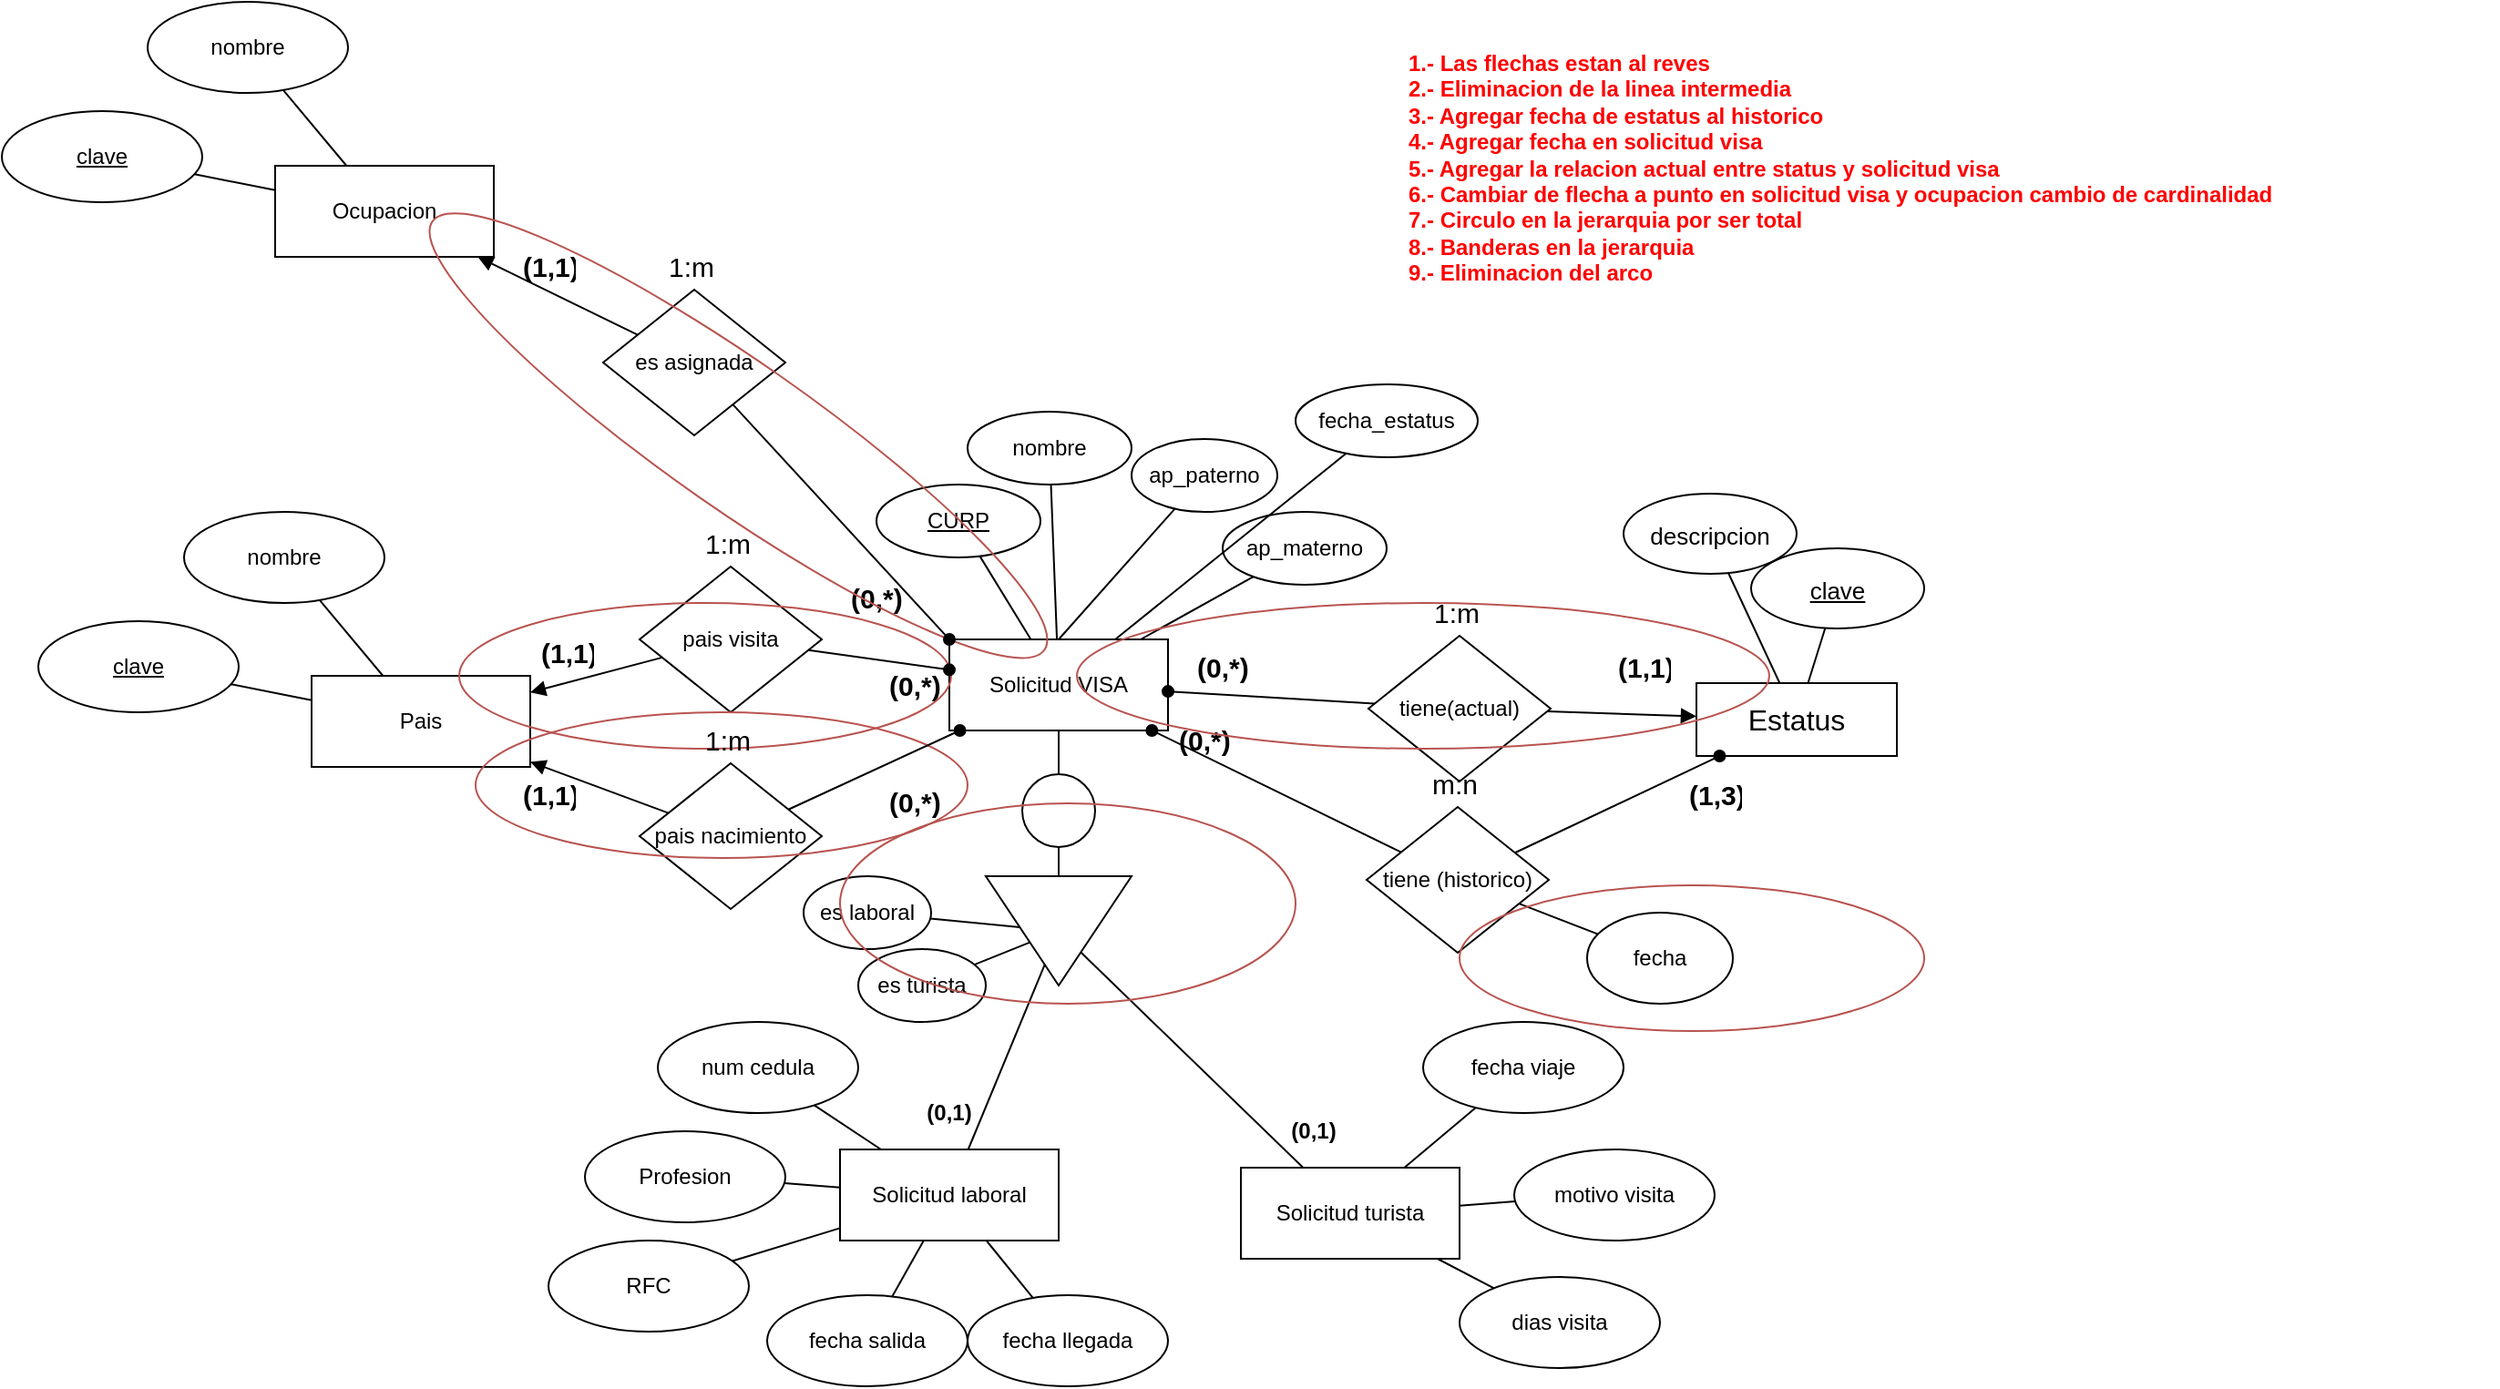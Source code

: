 <mxfile version="13.10.0" type="google"><diagram id="R2lEEEUBdFMjLlhIrx00" name="Page-1"><mxGraphModel dx="1776" dy="1587" grid="1" gridSize="10" guides="1" tooltips="1" connect="1" arrows="1" fold="1" page="1" pageScale="1" pageWidth="850" pageHeight="1100" math="0" shadow="0" extFonts="Permanent Marker^https://fonts.googleapis.com/css?family=Permanent+Marker"><root><mxCell id="0"/><mxCell id="1" parent="0"/><mxCell id="eh9bt0QIKLAwTIBIndvq-1" value="" style="group" parent="1" vertex="1" connectable="0"><mxGeometry x="170" y="40" width="410" height="140" as="geometry"/></mxCell><mxCell id="eh9bt0QIKLAwTIBIndvq-2" value="Solicitud VISA" style="whiteSpace=wrap;html=1;align=center;" parent="eh9bt0QIKLAwTIBIndvq-1" vertex="1"><mxGeometry x="150" y="90" width="120" height="50" as="geometry"/></mxCell><mxCell id="eh9bt0QIKLAwTIBIndvq-5" value="" style="group" parent="eh9bt0QIKLAwTIBIndvq-1" vertex="1" connectable="0"><mxGeometry x="160" y="-35" width="90" height="40" as="geometry"/></mxCell><mxCell id="eh9bt0QIKLAwTIBIndvq-6" value="nombre" style="ellipse;whiteSpace=wrap;html=1;align=center;" parent="eh9bt0QIKLAwTIBIndvq-5" vertex="1"><mxGeometry width="90" height="40" as="geometry"/></mxCell><mxCell id="eh9bt0QIKLAwTIBIndvq-7" value="" style="group" parent="eh9bt0QIKLAwTIBIndvq-1" vertex="1" connectable="0"><mxGeometry x="250" y="-20" width="80" height="40" as="geometry"/></mxCell><mxCell id="eh9bt0QIKLAwTIBIndvq-8" value="" style="group" parent="eh9bt0QIKLAwTIBIndvq-7" vertex="1" connectable="0"><mxGeometry width="80" height="40" as="geometry"/></mxCell><mxCell id="eh9bt0QIKLAwTIBIndvq-9" value="ap_paterno" style="ellipse;whiteSpace=wrap;html=1;align=center;" parent="eh9bt0QIKLAwTIBIndvq-8" vertex="1"><mxGeometry width="80" height="40" as="geometry"/></mxCell><mxCell id="eh9bt0QIKLAwTIBIndvq-10" style="edgeStyle=none;rounded=0;orthogonalLoop=1;jettySize=auto;html=1;startArrow=none;startFill=0;endArrow=none;endFill=0;" parent="eh9bt0QIKLAwTIBIndvq-1" source="eh9bt0QIKLAwTIBIndvq-6" target="eh9bt0QIKLAwTIBIndvq-2" edge="1"><mxGeometry relative="1" as="geometry"/></mxCell><mxCell id="eh9bt0QIKLAwTIBIndvq-15" style="edgeStyle=none;rounded=0;orthogonalLoop=1;jettySize=auto;html=1;startArrow=none;startFill=0;endArrow=none;endFill=0;" parent="eh9bt0QIKLAwTIBIndvq-1" source="eh9bt0QIKLAwTIBIndvq-13" target="eh9bt0QIKLAwTIBIndvq-2" edge="1"><mxGeometry relative="1" as="geometry"/></mxCell><mxCell id="eh9bt0QIKLAwTIBIndvq-16" style="edgeStyle=none;rounded=0;orthogonalLoop=1;jettySize=auto;html=1;entryX=0.5;entryY=0;entryDx=0;entryDy=0;startArrow=none;startFill=0;endArrow=none;endFill=0;" parent="eh9bt0QIKLAwTIBIndvq-1" source="eh9bt0QIKLAwTIBIndvq-9" target="eh9bt0QIKLAwTIBIndvq-2" edge="1"><mxGeometry relative="1" as="geometry"/></mxCell><mxCell id="eh9bt0QIKLAwTIBIndvq-11" value="" style="group" parent="eh9bt0QIKLAwTIBIndvq-1" vertex="1" connectable="0"><mxGeometry x="300" y="20" width="90" height="40" as="geometry"/></mxCell><mxCell id="eh9bt0QIKLAwTIBIndvq-12" value="" style="group" parent="eh9bt0QIKLAwTIBIndvq-11" vertex="1" connectable="0"><mxGeometry width="90" height="40" as="geometry"/></mxCell><mxCell id="eh9bt0QIKLAwTIBIndvq-13" value="ap_materno" style="ellipse;whiteSpace=wrap;html=1;align=center;" parent="eh9bt0QIKLAwTIBIndvq-12" vertex="1"><mxGeometry width="90" height="40" as="geometry"/></mxCell><mxCell id="eh9bt0QIKLAwTIBIndvq-14" style="edgeStyle=none;rounded=0;orthogonalLoop=1;jettySize=auto;html=1;entryX=0.5;entryY=0;entryDx=0;entryDy=0;startArrow=none;startFill=0;endArrow=none;endFill=0;" parent="eh9bt0QIKLAwTIBIndvq-11" source="eh9bt0QIKLAwTIBIndvq-13" edge="1"><mxGeometry relative="1" as="geometry"/></mxCell><mxCell id="eh9bt0QIKLAwTIBIndvq-4" value="CURP" style="ellipse;whiteSpace=wrap;html=1;align=center;fontStyle=4;" parent="eh9bt0QIKLAwTIBIndvq-1" vertex="1"><mxGeometry x="110" y="5" width="90" height="40" as="geometry"/></mxCell><mxCell id="eh9bt0QIKLAwTIBIndvq-3" style="edgeStyle=none;rounded=0;orthogonalLoop=1;jettySize=auto;html=1;startArrow=none;startFill=0;endArrow=none;endFill=0;" parent="eh9bt0QIKLAwTIBIndvq-1" source="eh9bt0QIKLAwTIBIndvq-4" target="eh9bt0QIKLAwTIBIndvq-2" edge="1"><mxGeometry relative="1" as="geometry"/></mxCell><mxCell id="eh9bt0QIKLAwTIBIndvq-68" value="(0,*)" style="text;strokeColor=none;fillColor=none;spacingLeft=4;spacingRight=4;overflow=hidden;rotatable=0;points=[[0,0.5],[1,0.5]];portConstraint=eastwest;fontSize=15;fontStyle=1" parent="eh9bt0QIKLAwTIBIndvq-1" vertex="1"><mxGeometry x="280" y="90" width="40" height="30" as="geometry"/></mxCell><mxCell id="eh9bt0QIKLAwTIBIndvq-33" value="" style="group" parent="1" vertex="1" connectable="0"><mxGeometry x="220" y="490" width="110" height="50" as="geometry"/></mxCell><mxCell id="eh9bt0QIKLAwTIBIndvq-34" value="" style="group" parent="eh9bt0QIKLAwTIBIndvq-33" vertex="1" connectable="0"><mxGeometry width="110" height="50" as="geometry"/></mxCell><mxCell id="eh9bt0QIKLAwTIBIndvq-35" value="fecha salida" style="ellipse;whiteSpace=wrap;html=1;align=center;" parent="eh9bt0QIKLAwTIBIndvq-34" vertex="1"><mxGeometry width="110" height="50" as="geometry"/></mxCell><mxCell id="eh9bt0QIKLAwTIBIndvq-36" style="edgeStyle=none;rounded=0;orthogonalLoop=1;jettySize=auto;html=1;entryX=0.5;entryY=0;entryDx=0;entryDy=0;startArrow=none;startFill=0;endArrow=none;endFill=0;" parent="eh9bt0QIKLAwTIBIndvq-33" source="eh9bt0QIKLAwTIBIndvq-35" edge="1"><mxGeometry relative="1" as="geometry"/></mxCell><mxCell id="eh9bt0QIKLAwTIBIndvq-37" value="" style="group" parent="1" vertex="1" connectable="0"><mxGeometry x="330" y="490" width="110" height="50" as="geometry"/></mxCell><mxCell id="eh9bt0QIKLAwTIBIndvq-38" value="" style="group" parent="eh9bt0QIKLAwTIBIndvq-37" vertex="1" connectable="0"><mxGeometry width="110" height="50" as="geometry"/></mxCell><mxCell id="eh9bt0QIKLAwTIBIndvq-39" value="fecha llegada" style="ellipse;whiteSpace=wrap;html=1;align=center;" parent="eh9bt0QIKLAwTIBIndvq-38" vertex="1"><mxGeometry width="110" height="50" as="geometry"/></mxCell><mxCell id="eh9bt0QIKLAwTIBIndvq-40" style="edgeStyle=none;rounded=0;orthogonalLoop=1;jettySize=auto;html=1;entryX=0.5;entryY=0;entryDx=0;entryDy=0;startArrow=none;startFill=0;endArrow=none;endFill=0;" parent="eh9bt0QIKLAwTIBIndvq-37" source="eh9bt0QIKLAwTIBIndvq-39" edge="1"><mxGeometry relative="1" as="geometry"/></mxCell><mxCell id="eh9bt0QIKLAwTIBIndvq-41" style="rounded=0;orthogonalLoop=1;jettySize=auto;html=1;endArrow=none;endFill=0;" parent="1" source="eh9bt0QIKLAwTIBIndvq-18" target="eh9bt0QIKLAwTIBIndvq-35" edge="1"><mxGeometry relative="1" as="geometry"/></mxCell><mxCell id="eh9bt0QIKLAwTIBIndvq-42" style="edgeStyle=none;rounded=0;orthogonalLoop=1;jettySize=auto;html=1;endArrow=none;endFill=0;" parent="1" source="eh9bt0QIKLAwTIBIndvq-18" target="eh9bt0QIKLAwTIBIndvq-39" edge="1"><mxGeometry relative="1" as="geometry"><mxPoint x="433.333" y="510" as="targetPoint"/></mxGeometry></mxCell><mxCell id="eh9bt0QIKLAwTIBIndvq-46" style="edgeStyle=none;rounded=0;orthogonalLoop=1;jettySize=auto;html=1;endArrow=none;endFill=0;" parent="1" source="eh9bt0QIKLAwTIBIndvq-43" target="eh9bt0QIKLAwTIBIndvq-18" edge="1"><mxGeometry relative="1" as="geometry"/></mxCell><mxCell id="eh9bt0QIKLAwTIBIndvq-61" style="edgeStyle=none;rounded=0;orthogonalLoop=1;jettySize=auto;html=1;endArrow=none;endFill=0;" parent="1" source="eh9bt0QIKLAwTIBIndvq-43" target="eh9bt0QIKLAwTIBIndvq-48" edge="1"><mxGeometry relative="1" as="geometry"/></mxCell><mxCell id="uyLlxeyMvaszpnuPWtML-21" value="" style="edgeStyle=none;rounded=0;orthogonalLoop=1;jettySize=auto;html=1;endArrow=none;endFill=0;" parent="1" source="eh9bt0QIKLAwTIBIndvq-43" target="uyLlxeyMvaszpnuPWtML-20" edge="1"><mxGeometry relative="1" as="geometry"/></mxCell><mxCell id="eh9bt0QIKLAwTIBIndvq-43" value="" style="triangle;whiteSpace=wrap;html=1;rotation=90;" parent="1" vertex="1"><mxGeometry x="350" y="250" width="60" height="80" as="geometry"/></mxCell><mxCell id="eh9bt0QIKLAwTIBIndvq-44" value="" style="edgeStyle=none;rounded=0;orthogonalLoop=1;jettySize=auto;html=1;endArrow=none;endFill=0;" parent="1" source="uyLlxeyMvaszpnuPWtML-18" target="eh9bt0QIKLAwTIBIndvq-43" edge="1"><mxGeometry relative="1" as="geometry"/></mxCell><mxCell id="eh9bt0QIKLAwTIBIndvq-47" value="" style="group" parent="1" vertex="1" connectable="0"><mxGeometry x="330" y="330" width="410" height="140" as="geometry"/></mxCell><mxCell id="eh9bt0QIKLAwTIBIndvq-48" value="Solicitud turista" style="whiteSpace=wrap;html=1;align=center;" parent="eh9bt0QIKLAwTIBIndvq-47" vertex="1"><mxGeometry x="150" y="90" width="120" height="50" as="geometry"/></mxCell><mxCell id="eh9bt0QIKLAwTIBIndvq-51" value="" style="group" parent="eh9bt0QIKLAwTIBIndvq-47" vertex="1" connectable="0"><mxGeometry x="270" y="150" width="110" height="50" as="geometry"/></mxCell><mxCell id="eh9bt0QIKLAwTIBIndvq-52" value="" style="group" parent="eh9bt0QIKLAwTIBIndvq-51" vertex="1" connectable="0"><mxGeometry width="110" height="50" as="geometry"/></mxCell><mxCell id="eh9bt0QIKLAwTIBIndvq-53" value="dias visita" style="ellipse;whiteSpace=wrap;html=1;align=center;" parent="eh9bt0QIKLAwTIBIndvq-52" vertex="1"><mxGeometry width="110" height="50" as="geometry"/></mxCell><mxCell id="eh9bt0QIKLAwTIBIndvq-54" style="edgeStyle=none;rounded=0;orthogonalLoop=1;jettySize=auto;html=1;startArrow=none;startFill=0;endArrow=none;endFill=0;" parent="eh9bt0QIKLAwTIBIndvq-47" source="eh9bt0QIKLAwTIBIndvq-50" target="eh9bt0QIKLAwTIBIndvq-48" edge="1"><mxGeometry relative="1" as="geometry"/></mxCell><mxCell id="eh9bt0QIKLAwTIBIndvq-55" style="edgeStyle=none;rounded=0;orthogonalLoop=1;jettySize=auto;html=1;startArrow=none;startFill=0;endArrow=none;endFill=0;" parent="eh9bt0QIKLAwTIBIndvq-47" source="eh9bt0QIKLAwTIBIndvq-59" target="eh9bt0QIKLAwTIBIndvq-48" edge="1"><mxGeometry relative="1" as="geometry"/></mxCell><mxCell id="eh9bt0QIKLAwTIBIndvq-56" style="edgeStyle=none;rounded=0;orthogonalLoop=1;jettySize=auto;html=1;startArrow=none;startFill=0;endArrow=none;endFill=0;" parent="eh9bt0QIKLAwTIBIndvq-47" source="eh9bt0QIKLAwTIBIndvq-53" target="eh9bt0QIKLAwTIBIndvq-48" edge="1"><mxGeometry relative="1" as="geometry"/></mxCell><mxCell id="eh9bt0QIKLAwTIBIndvq-50" value="fecha viaje" style="ellipse;whiteSpace=wrap;html=1;align=center;" parent="eh9bt0QIKLAwTIBIndvq-47" vertex="1"><mxGeometry x="250" y="10" width="110" height="50" as="geometry"/></mxCell><mxCell id="eh9bt0QIKLAwTIBIndvq-57" value="" style="group" parent="eh9bt0QIKLAwTIBIndvq-47" vertex="1" connectable="0"><mxGeometry x="300" y="80" width="110" height="50" as="geometry"/></mxCell><mxCell id="eh9bt0QIKLAwTIBIndvq-58" value="" style="group" parent="eh9bt0QIKLAwTIBIndvq-57" vertex="1" connectable="0"><mxGeometry width="110" height="50" as="geometry"/></mxCell><mxCell id="eh9bt0QIKLAwTIBIndvq-59" value="motivo visita" style="ellipse;whiteSpace=wrap;html=1;align=center;" parent="eh9bt0QIKLAwTIBIndvq-58" vertex="1"><mxGeometry width="110" height="50" as="geometry"/></mxCell><mxCell id="eh9bt0QIKLAwTIBIndvq-60" style="edgeStyle=none;rounded=0;orthogonalLoop=1;jettySize=auto;html=1;entryX=0.5;entryY=0;entryDx=0;entryDy=0;startArrow=none;startFill=0;endArrow=none;endFill=0;" parent="eh9bt0QIKLAwTIBIndvq-57" source="eh9bt0QIKLAwTIBIndvq-59" edge="1"><mxGeometry relative="1" as="geometry"/></mxCell><mxCell id="eh9bt0QIKLAwTIBIndvq-17" value="" style="group" parent="eh9bt0QIKLAwTIBIndvq-47" vertex="1" connectable="0"><mxGeometry x="-220" y="-10" width="430" height="140" as="geometry"/></mxCell><mxCell id="eh9bt0QIKLAwTIBIndvq-18" value="Solicitud laboral" style="whiteSpace=wrap;html=1;align=center;" parent="eh9bt0QIKLAwTIBIndvq-17" vertex="1"><mxGeometry x="150" y="90" width="120" height="50" as="geometry"/></mxCell><mxCell id="eh9bt0QIKLAwTIBIndvq-21" value="" style="group" parent="eh9bt0QIKLAwTIBIndvq-17" vertex="1" connectable="0"><mxGeometry x="50" y="20" width="110" height="50" as="geometry"/></mxCell><mxCell id="eh9bt0QIKLAwTIBIndvq-22" value="num cedula" style="ellipse;whiteSpace=wrap;html=1;align=center;" parent="eh9bt0QIKLAwTIBIndvq-21" vertex="1"><mxGeometry width="110" height="50" as="geometry"/></mxCell><mxCell id="eh9bt0QIKLAwTIBIndvq-23" value="" style="group" parent="eh9bt0QIKLAwTIBIndvq-17" vertex="1" connectable="0"><mxGeometry x="-10" y="140" width="110" height="50" as="geometry"/></mxCell><mxCell id="eh9bt0QIKLAwTIBIndvq-24" value="" style="group" parent="eh9bt0QIKLAwTIBIndvq-23" vertex="1" connectable="0"><mxGeometry width="110" height="50" as="geometry"/></mxCell><mxCell id="eh9bt0QIKLAwTIBIndvq-25" value="RFC" style="ellipse;whiteSpace=wrap;html=1;align=center;" parent="eh9bt0QIKLAwTIBIndvq-24" vertex="1"><mxGeometry width="110" height="50" as="geometry"/></mxCell><mxCell id="eh9bt0QIKLAwTIBIndvq-26" style="edgeStyle=none;rounded=0;orthogonalLoop=1;jettySize=auto;html=1;startArrow=none;startFill=0;endArrow=none;endFill=0;" parent="eh9bt0QIKLAwTIBIndvq-17" source="eh9bt0QIKLAwTIBIndvq-22" target="eh9bt0QIKLAwTIBIndvq-18" edge="1"><mxGeometry relative="1" as="geometry"/></mxCell><mxCell id="eh9bt0QIKLAwTIBIndvq-31" style="edgeStyle=none;rounded=0;orthogonalLoop=1;jettySize=auto;html=1;startArrow=none;startFill=0;endArrow=none;endFill=0;" parent="eh9bt0QIKLAwTIBIndvq-17" source="eh9bt0QIKLAwTIBIndvq-29" target="eh9bt0QIKLAwTIBIndvq-18" edge="1"><mxGeometry relative="1" as="geometry"/></mxCell><mxCell id="eh9bt0QIKLAwTIBIndvq-32" style="edgeStyle=none;rounded=0;orthogonalLoop=1;jettySize=auto;html=1;startArrow=none;startFill=0;endArrow=none;endFill=0;" parent="eh9bt0QIKLAwTIBIndvq-17" source="eh9bt0QIKLAwTIBIndvq-25" target="eh9bt0QIKLAwTIBIndvq-18" edge="1"><mxGeometry relative="1" as="geometry"/></mxCell><mxCell id="eh9bt0QIKLAwTIBIndvq-27" value="" style="group" parent="eh9bt0QIKLAwTIBIndvq-17" vertex="1" connectable="0"><mxGeometry x="10" y="80" width="110" height="50" as="geometry"/></mxCell><mxCell id="eh9bt0QIKLAwTIBIndvq-28" value="" style="group" parent="eh9bt0QIKLAwTIBIndvq-27" vertex="1" connectable="0"><mxGeometry width="110" height="50" as="geometry"/></mxCell><mxCell id="eh9bt0QIKLAwTIBIndvq-29" value="Profesion" style="ellipse;whiteSpace=wrap;html=1;align=center;" parent="eh9bt0QIKLAwTIBIndvq-28" vertex="1"><mxGeometry width="110" height="50" as="geometry"/></mxCell><mxCell id="eh9bt0QIKLAwTIBIndvq-30" style="edgeStyle=none;rounded=0;orthogonalLoop=1;jettySize=auto;html=1;entryX=0.5;entryY=0;entryDx=0;entryDy=0;startArrow=none;startFill=0;endArrow=none;endFill=0;" parent="eh9bt0QIKLAwTIBIndvq-27" source="eh9bt0QIKLAwTIBIndvq-29" edge="1"><mxGeometry relative="1" as="geometry"/></mxCell><mxCell id="eh9bt0QIKLAwTIBIndvq-164" value="&lt;b&gt;(0,1)&lt;/b&gt;" style="text;html=1;strokeColor=none;fillColor=none;align=center;verticalAlign=middle;whiteSpace=wrap;rounded=0;" parent="eh9bt0QIKLAwTIBIndvq-17" vertex="1"><mxGeometry x="390" y="70" width="40" height="20" as="geometry"/></mxCell><mxCell id="eh9bt0QIKLAwTIBIndvq-163" value="&lt;b&gt;(0,1)&lt;/b&gt;" style="text;html=1;strokeColor=none;fillColor=none;align=center;verticalAlign=middle;whiteSpace=wrap;rounded=0;" parent="eh9bt0QIKLAwTIBIndvq-17" vertex="1"><mxGeometry x="190" y="60" width="40" height="20" as="geometry"/></mxCell><mxCell id="uyLlxeyMvaszpnuPWtML-22" value="es turista&lt;span style=&quot;color: rgba(0 , 0 , 0 , 0) ; font-family: monospace ; font-size: 0px&quot;&gt;%3CmxGraphModel%3E%3Croot%3E%3CmxCell%20id%3D%220%22%2F%3E%3CmxCell%20id%3D%221%22%20parent%3D%220%22%2F%3E%3CmxCell%20id%3D%222%22%20value%3D%22%22%20style%3D%22ellipse%3BwhiteSpace%3Dwrap%3Bhtml%3D1%3BstrokeColor%3D%23b85450%3BfillColor%3Dnone%3B%22%20vertex%3D%221%22%20parent%3D%221%22%3E%3CmxGeometry%20x%3D%22390%22%20y%3D%22110%22%20width%3D%22380%22%20height%3D%2280%22%20as%3D%22geometry%22%2F%3E%3C%2FmxCell%3E%3C%2Froot%3E%3C%2FmxGraphModel%&lt;/span&gt;" style="ellipse;whiteSpace=wrap;html=1;" parent="eh9bt0QIKLAwTIBIndvq-17" vertex="1"><mxGeometry x="160" y="-20" width="70" height="40" as="geometry"/></mxCell><mxCell id="eh9bt0QIKLAwTIBIndvq-62" value="" style="group" parent="1" vertex="1" connectable="0"><mxGeometry x="480" y="100" width="241" height="108" as="geometry"/></mxCell><mxCell id="eh9bt0QIKLAwTIBIndvq-65" value="tiene(actual)" style="rhombus;whiteSpace=wrap;html=1;" parent="eh9bt0QIKLAwTIBIndvq-62" vertex="1"><mxGeometry x="70" y="28" width="100" height="80" as="geometry"/></mxCell><mxCell id="eh9bt0QIKLAwTIBIndvq-66" value="1:m" style="text;strokeColor=none;fillColor=none;spacingLeft=4;spacingRight=4;overflow=hidden;rotatable=0;points=[[0,0.5],[1,0.5]];portConstraint=eastwest;fontSize=15;" parent="eh9bt0QIKLAwTIBIndvq-62" vertex="1"><mxGeometry x="100" width="40" height="30" as="geometry"/></mxCell><mxCell id="eh9bt0QIKLAwTIBIndvq-67" value="(1,1)" style="text;strokeColor=none;fillColor=none;spacingLeft=4;spacingRight=4;overflow=hidden;rotatable=0;points=[[0,0.5],[1,0.5]];portConstraint=eastwest;fontSize=15;fontStyle=1" parent="eh9bt0QIKLAwTIBIndvq-62" vertex="1"><mxGeometry x="201" y="30" width="40" height="30" as="geometry"/></mxCell><mxCell id="eh9bt0QIKLAwTIBIndvq-63" style="edgeStyle=none;rounded=0;orthogonalLoop=1;jettySize=auto;html=1;startArrow=none;startFill=0;endArrow=oval;endFill=1;" parent="1" source="eh9bt0QIKLAwTIBIndvq-65" target="eh9bt0QIKLAwTIBIndvq-2" edge="1"><mxGeometry relative="1" as="geometry"><mxPoint x="770" y="188" as="targetPoint"/></mxGeometry></mxCell><mxCell id="eh9bt0QIKLAwTIBIndvq-72" value="" style="edgeStyle=none;rounded=0;orthogonalLoop=1;jettySize=auto;html=1;endArrow=none;endFill=0;" parent="1" source="eh9bt0QIKLAwTIBIndvq-70" target="eh9bt0QIKLAwTIBIndvq-71" edge="1"><mxGeometry relative="1" as="geometry"/></mxCell><mxCell id="eh9bt0QIKLAwTIBIndvq-88" style="edgeStyle=none;rounded=0;orthogonalLoop=1;jettySize=auto;html=1;endArrow=none;endFill=0;" parent="1" source="eh9bt0QIKLAwTIBIndvq-70" target="eh9bt0QIKLAwTIBIndvq-87" edge="1"><mxGeometry relative="1" as="geometry"/></mxCell><mxCell id="eh9bt0QIKLAwTIBIndvq-70" value="Estatus" style="whiteSpace=wrap;html=1;align=center;fontSize=16;" parent="1" vertex="1"><mxGeometry x="730" y="154" width="110" height="40" as="geometry"/></mxCell><mxCell id="eh9bt0QIKLAwTIBIndvq-64" style="edgeStyle=none;rounded=0;orthogonalLoop=1;jettySize=auto;html=1;startArrow=none;startFill=0;endArrow=block;endFill=1;" parent="1" source="eh9bt0QIKLAwTIBIndvq-65" target="eh9bt0QIKLAwTIBIndvq-70" edge="1"><mxGeometry relative="1" as="geometry"><mxPoint x="790" y="188" as="targetPoint"/></mxGeometry></mxCell><mxCell id="eh9bt0QIKLAwTIBIndvq-71" value="&lt;font style=&quot;font-size: 13px&quot;&gt;descripcion&lt;/font&gt;" style="ellipse;whiteSpace=wrap;html=1;fontSize=16;" parent="1" vertex="1"><mxGeometry x="690" y="50" width="95" height="44" as="geometry"/></mxCell><mxCell id="eh9bt0QIKLAwTIBIndvq-87" value="&lt;font style=&quot;font-size: 13px&quot;&gt;&lt;u&gt;clave&lt;/u&gt;&lt;/font&gt;" style="ellipse;whiteSpace=wrap;html=1;fontSize=16;" parent="1" vertex="1"><mxGeometry x="760" y="80" width="95" height="44" as="geometry"/></mxCell><mxCell id="eh9bt0QIKLAwTIBIndvq-89" value="" style="group" parent="1" vertex="1" connectable="0"><mxGeometry x="479" y="194" width="241" height="108" as="geometry"/></mxCell><mxCell id="eh9bt0QIKLAwTIBIndvq-92" value="tiene (historico)" style="rhombus;whiteSpace=wrap;html=1;" parent="eh9bt0QIKLAwTIBIndvq-89" vertex="1"><mxGeometry x="70" y="28" width="100" height="80" as="geometry"/></mxCell><mxCell id="eh9bt0QIKLAwTIBIndvq-93" value="m:n" style="text;strokeColor=none;fillColor=none;spacingLeft=4;spacingRight=4;overflow=hidden;rotatable=0;points=[[0,0.5],[1,0.5]];portConstraint=eastwest;fontSize=15;" parent="eh9bt0QIKLAwTIBIndvq-89" vertex="1"><mxGeometry x="100" width="40" height="30" as="geometry"/></mxCell><mxCell id="eh9bt0QIKLAwTIBIndvq-91" style="edgeStyle=none;rounded=0;orthogonalLoop=1;jettySize=auto;html=1;startArrow=none;startFill=0;endArrow=oval;endFill=1;" parent="1" source="eh9bt0QIKLAwTIBIndvq-92" target="eh9bt0QIKLAwTIBIndvq-2" edge="1"><mxGeometry relative="1" as="geometry"><mxPoint x="500" y="268" as="targetPoint"/></mxGeometry></mxCell><mxCell id="eh9bt0QIKLAwTIBIndvq-94" value="(0,*)" style="text;strokeColor=none;fillColor=none;spacingLeft=4;spacingRight=4;overflow=hidden;rotatable=0;points=[[0,0.5],[1,0.5]];portConstraint=eastwest;fontSize=15;fontStyle=1" parent="1" vertex="1"><mxGeometry x="440" y="170" width="40" height="30" as="geometry"/></mxCell><mxCell id="eh9bt0QIKLAwTIBIndvq-90" style="edgeStyle=none;rounded=0;orthogonalLoop=1;jettySize=auto;html=1;startArrow=none;startFill=0;endArrow=oval;endFill=1;" parent="1" source="eh9bt0QIKLAwTIBIndvq-92" target="eh9bt0QIKLAwTIBIndvq-70" edge="1"><mxGeometry relative="1" as="geometry"><mxPoint x="730" y="268" as="targetPoint"/></mxGeometry></mxCell><mxCell id="eh9bt0QIKLAwTIBIndvq-95" value="(1,3)" style="text;strokeColor=none;fillColor=none;spacingLeft=4;spacingRight=4;overflow=hidden;rotatable=0;points=[[0,0.5],[1,0.5]];portConstraint=eastwest;fontSize=15;fontStyle=1" parent="1" vertex="1"><mxGeometry x="720" y="200" width="40" height="30" as="geometry"/></mxCell><mxCell id="eh9bt0QIKLAwTIBIndvq-96" value="" style="group" parent="1" vertex="1" connectable="0"><mxGeometry x="-180" y="60" width="520" height="140" as="geometry"/></mxCell><mxCell id="eh9bt0QIKLAwTIBIndvq-97" value="Pais" style="whiteSpace=wrap;html=1;align=center;" parent="eh9bt0QIKLAwTIBIndvq-96" vertex="1"><mxGeometry x="150" y="90" width="120" height="50" as="geometry"/></mxCell><mxCell id="eh9bt0QIKLAwTIBIndvq-98" style="edgeStyle=none;rounded=0;orthogonalLoop=1;jettySize=auto;html=1;startArrow=none;startFill=0;endArrow=none;endFill=0;" parent="eh9bt0QIKLAwTIBIndvq-96" source="eh9bt0QIKLAwTIBIndvq-99" target="eh9bt0QIKLAwTIBIndvq-97" edge="1"><mxGeometry relative="1" as="geometry"/></mxCell><mxCell id="eh9bt0QIKLAwTIBIndvq-99" value="clave" style="ellipse;whiteSpace=wrap;html=1;align=center;fontStyle=4;" parent="eh9bt0QIKLAwTIBIndvq-96" vertex="1"><mxGeometry y="60" width="110" height="50" as="geometry"/></mxCell><mxCell id="eh9bt0QIKLAwTIBIndvq-100" value="" style="group" parent="eh9bt0QIKLAwTIBIndvq-96" vertex="1" connectable="0"><mxGeometry x="80" width="110" height="50" as="geometry"/></mxCell><mxCell id="eh9bt0QIKLAwTIBIndvq-101" value="nombre" style="ellipse;whiteSpace=wrap;html=1;align=center;" parent="eh9bt0QIKLAwTIBIndvq-100" vertex="1"><mxGeometry width="110" height="50" as="geometry"/></mxCell><mxCell id="eh9bt0QIKLAwTIBIndvq-105" style="edgeStyle=none;rounded=0;orthogonalLoop=1;jettySize=auto;html=1;startArrow=none;startFill=0;endArrow=none;endFill=0;" parent="eh9bt0QIKLAwTIBIndvq-96" source="eh9bt0QIKLAwTIBIndvq-101" target="eh9bt0QIKLAwTIBIndvq-97" edge="1"><mxGeometry relative="1" as="geometry"/></mxCell><mxCell id="eh9bt0QIKLAwTIBIndvq-113" value="" style="group" parent="eh9bt0QIKLAwTIBIndvq-96" vertex="1" connectable="0"><mxGeometry x="260" y="2" width="260" height="108" as="geometry"/></mxCell><mxCell id="eh9bt0QIKLAwTIBIndvq-116" value="pais visita" style="rhombus;whiteSpace=wrap;html=1;" parent="eh9bt0QIKLAwTIBIndvq-113" vertex="1"><mxGeometry x="70" y="28" width="100" height="80" as="geometry"/></mxCell><mxCell id="eh9bt0QIKLAwTIBIndvq-117" value="1:m" style="text;strokeColor=none;fillColor=none;spacingLeft=4;spacingRight=4;overflow=hidden;rotatable=0;points=[[0,0.5],[1,0.5]];portConstraint=eastwest;fontSize=15;" parent="eh9bt0QIKLAwTIBIndvq-113" vertex="1"><mxGeometry x="100" width="40" height="30" as="geometry"/></mxCell><mxCell id="eh9bt0QIKLAwTIBIndvq-118" value="(1,1)" style="text;strokeColor=none;fillColor=none;spacingLeft=4;spacingRight=4;overflow=hidden;rotatable=0;points=[[0,0.5],[1,0.5]];portConstraint=eastwest;fontSize=15;fontStyle=1" parent="eh9bt0QIKLAwTIBIndvq-113" vertex="1"><mxGeometry x="10" y="60" width="40" height="30" as="geometry"/></mxCell><mxCell id="eh9bt0QIKLAwTIBIndvq-119" value="(0,*)" style="text;strokeColor=none;fillColor=none;spacingLeft=4;spacingRight=4;overflow=hidden;rotatable=0;points=[[0,0.5],[1,0.5]];portConstraint=eastwest;fontSize=15;fontStyle=1" parent="eh9bt0QIKLAwTIBIndvq-113" vertex="1"><mxGeometry x="201" y="78" width="40" height="30" as="geometry"/></mxCell><mxCell id="eh9bt0QIKLAwTIBIndvq-162" value="(0,*)" style="text;strokeColor=none;fillColor=none;spacingLeft=4;spacingRight=4;overflow=hidden;rotatable=0;points=[[0,0.5],[1,0.5]];portConstraint=eastwest;fontSize=15;fontStyle=1" parent="eh9bt0QIKLAwTIBIndvq-113" vertex="1"><mxGeometry x="180" y="30" width="40" height="30" as="geometry"/></mxCell><mxCell id="uyLlxeyMvaszpnuPWtML-1" value="" style="ellipse;whiteSpace=wrap;html=1;strokeColor=#b85450;fillColor=none;" parent="eh9bt0QIKLAwTIBIndvq-113" vertex="1"><mxGeometry x="-29" y="48" width="270" height="80" as="geometry"/></mxCell><mxCell id="eh9bt0QIKLAwTIBIndvq-115" style="edgeStyle=none;rounded=0;orthogonalLoop=1;jettySize=auto;html=1;startArrow=none;startFill=0;endArrow=block;endFill=1;" parent="eh9bt0QIKLAwTIBIndvq-96" source="eh9bt0QIKLAwTIBIndvq-116" target="eh9bt0QIKLAwTIBIndvq-97" edge="1"><mxGeometry relative="1" as="geometry"><mxPoint x="260" y="70" as="targetPoint"/></mxGeometry></mxCell><mxCell id="eh9bt0QIKLAwTIBIndvq-120" value="" style="group" parent="1" vertex="1" connectable="0"><mxGeometry x="80" y="170" width="250" height="130" as="geometry"/></mxCell><mxCell id="eh9bt0QIKLAwTIBIndvq-123" value="pais nacimiento" style="rhombus;whiteSpace=wrap;html=1;" parent="eh9bt0QIKLAwTIBIndvq-120" vertex="1"><mxGeometry x="70" y="28" width="100" height="80" as="geometry"/></mxCell><mxCell id="eh9bt0QIKLAwTIBIndvq-124" value="1:m" style="text;strokeColor=none;fillColor=none;spacingLeft=4;spacingRight=4;overflow=hidden;rotatable=0;points=[[0,0.5],[1,0.5]];portConstraint=eastwest;fontSize=15;" parent="eh9bt0QIKLAwTIBIndvq-120" vertex="1"><mxGeometry x="100" width="40" height="30" as="geometry"/></mxCell><mxCell id="eh9bt0QIKLAwTIBIndvq-125" value="(1,1)" style="text;strokeColor=none;fillColor=none;spacingLeft=4;spacingRight=4;overflow=hidden;rotatable=0;points=[[0,0.5],[1,0.5]];portConstraint=eastwest;fontSize=15;fontStyle=1" parent="eh9bt0QIKLAwTIBIndvq-120" vertex="1"><mxGeometry y="30" width="40" height="30" as="geometry"/></mxCell><mxCell id="eh9bt0QIKLAwTIBIndvq-126" value="(0,*)" style="text;strokeColor=none;fillColor=none;spacingLeft=4;spacingRight=4;overflow=hidden;rotatable=0;points=[[0,0.5],[1,0.5]];portConstraint=eastwest;fontSize=15;fontStyle=1" parent="eh9bt0QIKLAwTIBIndvq-120" vertex="1"><mxGeometry x="201" y="34" width="40" height="30" as="geometry"/></mxCell><mxCell id="uyLlxeyMvaszpnuPWtML-2" value="" style="ellipse;whiteSpace=wrap;html=1;strokeColor=#b85450;fillColor=none;" parent="eh9bt0QIKLAwTIBIndvq-120" vertex="1"><mxGeometry x="-20" width="270" height="80" as="geometry"/></mxCell><mxCell id="uyLlxeyMvaszpnuPWtML-20" value="es laboral&lt;span style=&quot;color: rgba(0 , 0 , 0 , 0) ; font-family: monospace ; font-size: 0px&quot;&gt;%3CmxGraphModel%3E%3Croot%3E%3CmxCell%20id%3D%220%22%2F%3E%3CmxCell%20id%3D%221%22%20parent%3D%220%22%2F%3E%3CmxCell%20id%3D%222%22%20value%3D%22%22%20style%3D%22ellipse%3BwhiteSpace%3Dwrap%3Bhtml%3D1%3BstrokeColor%3D%23b85450%3BfillColor%3Dnone%3B%22%20vertex%3D%221%22%20parent%3D%221%22%3E%3CmxGeometry%20x%3D%22390%22%20y%3D%22110%22%20width%3D%22380%22%20height%3D%2280%22%20as%3D%22geometry%22%2F%3E%3C%2FmxCell%3E%3C%2Froot%3E%3C%2FmxGraphModel%3E&lt;/span&gt;" style="ellipse;whiteSpace=wrap;html=1;" parent="eh9bt0QIKLAwTIBIndvq-120" vertex="1"><mxGeometry x="160" y="90" width="70" height="40" as="geometry"/></mxCell><mxCell id="eh9bt0QIKLAwTIBIndvq-121" style="edgeStyle=none;rounded=0;orthogonalLoop=1;jettySize=auto;html=1;startArrow=none;startFill=0;endArrow=oval;endFill=1;" parent="1" source="eh9bt0QIKLAwTIBIndvq-123" target="eh9bt0QIKLAwTIBIndvq-2" edge="1"><mxGeometry relative="1" as="geometry"><mxPoint x="320" y="238" as="targetPoint"/></mxGeometry></mxCell><mxCell id="eh9bt0QIKLAwTIBIndvq-122" style="edgeStyle=none;rounded=0;orthogonalLoop=1;jettySize=auto;html=1;startArrow=none;startFill=0;endArrow=block;endFill=1;" parent="1" source="eh9bt0QIKLAwTIBIndvq-123" target="eh9bt0QIKLAwTIBIndvq-97" edge="1"><mxGeometry relative="1" as="geometry"><mxPoint x="90" y="238" as="targetPoint"/></mxGeometry></mxCell><mxCell id="eh9bt0QIKLAwTIBIndvq-114" style="edgeStyle=none;rounded=0;orthogonalLoop=1;jettySize=auto;html=1;startArrow=none;startFill=0;endArrow=oval;endFill=1;" parent="1" source="eh9bt0QIKLAwTIBIndvq-116" target="eh9bt0QIKLAwTIBIndvq-2" edge="1"><mxGeometry relative="1" as="geometry"><mxPoint x="310" y="124" as="targetPoint"/></mxGeometry></mxCell><mxCell id="eh9bt0QIKLAwTIBIndvq-127" value="" style="group" parent="1" vertex="1" connectable="0"><mxGeometry x="-200" y="-220" width="410" height="140" as="geometry"/></mxCell><mxCell id="eh9bt0QIKLAwTIBIndvq-128" value="Ocupacion" style="whiteSpace=wrap;html=1;align=center;" parent="eh9bt0QIKLAwTIBIndvq-127" vertex="1"><mxGeometry x="150" y="90" width="120" height="50" as="geometry"/></mxCell><mxCell id="eh9bt0QIKLAwTIBIndvq-129" style="edgeStyle=none;rounded=0;orthogonalLoop=1;jettySize=auto;html=1;startArrow=none;startFill=0;endArrow=none;endFill=0;" parent="eh9bt0QIKLAwTIBIndvq-127" source="eh9bt0QIKLAwTIBIndvq-130" target="eh9bt0QIKLAwTIBIndvq-128" edge="1"><mxGeometry relative="1" as="geometry"/></mxCell><mxCell id="eh9bt0QIKLAwTIBIndvq-130" value="clave" style="ellipse;whiteSpace=wrap;html=1;align=center;fontStyle=4;" parent="eh9bt0QIKLAwTIBIndvq-127" vertex="1"><mxGeometry y="60" width="110" height="50" as="geometry"/></mxCell><mxCell id="eh9bt0QIKLAwTIBIndvq-131" value="" style="group" parent="eh9bt0QIKLAwTIBIndvq-127" vertex="1" connectable="0"><mxGeometry x="80" width="110" height="50" as="geometry"/></mxCell><mxCell id="eh9bt0QIKLAwTIBIndvq-132" value="nombre" style="ellipse;whiteSpace=wrap;html=1;align=center;" parent="eh9bt0QIKLAwTIBIndvq-131" vertex="1"><mxGeometry width="110" height="50" as="geometry"/></mxCell><mxCell id="eh9bt0QIKLAwTIBIndvq-136" style="edgeStyle=none;rounded=0;orthogonalLoop=1;jettySize=auto;html=1;startArrow=none;startFill=0;endArrow=none;endFill=0;" parent="eh9bt0QIKLAwTIBIndvq-127" source="eh9bt0QIKLAwTIBIndvq-132" target="eh9bt0QIKLAwTIBIndvq-128" edge="1"><mxGeometry relative="1" as="geometry"/></mxCell><mxCell id="eh9bt0QIKLAwTIBIndvq-156" value="" style="group" parent="1" vertex="1" connectable="0"><mxGeometry x="60" y="-90" width="349.24" height="148.15" as="geometry"/></mxCell><mxCell id="eh9bt0QIKLAwTIBIndvq-159" value="es asignada" style="rhombus;whiteSpace=wrap;html=1;" parent="eh9bt0QIKLAwTIBIndvq-156" vertex="1"><mxGeometry x="70" y="28" width="100" height="80" as="geometry"/></mxCell><mxCell id="eh9bt0QIKLAwTIBIndvq-160" value="1:m" style="text;strokeColor=none;fillColor=none;spacingLeft=4;spacingRight=4;overflow=hidden;rotatable=0;points=[[0,0.5],[1,0.5]];portConstraint=eastwest;fontSize=15;" parent="eh9bt0QIKLAwTIBIndvq-156" vertex="1"><mxGeometry x="100" width="40" height="30" as="geometry"/></mxCell><mxCell id="eh9bt0QIKLAwTIBIndvq-161" value="(1,1)" style="text;strokeColor=none;fillColor=none;spacingLeft=4;spacingRight=4;overflow=hidden;rotatable=0;points=[[0,0.5],[1,0.5]];portConstraint=eastwest;fontSize=15;fontStyle=1" parent="eh9bt0QIKLAwTIBIndvq-156" vertex="1"><mxGeometry x="20" width="40" height="30" as="geometry"/></mxCell><mxCell id="uyLlxeyMvaszpnuPWtML-3" value="" style="ellipse;whiteSpace=wrap;html=1;strokeColor=#b85450;fillColor=none;rotation=35;" parent="eh9bt0QIKLAwTIBIndvq-156" vertex="1"><mxGeometry x="-60.76" y="68.15" width="410" height="80" as="geometry"/></mxCell><mxCell id="eh9bt0QIKLAwTIBIndvq-157" style="edgeStyle=none;rounded=0;orthogonalLoop=1;jettySize=auto;html=1;startArrow=none;startFill=0;endArrow=oval;endFill=1;entryX=0;entryY=0;entryDx=0;entryDy=0;" parent="1" source="eh9bt0QIKLAwTIBIndvq-159" target="eh9bt0QIKLAwTIBIndvq-2" edge="1"><mxGeometry relative="1" as="geometry"><mxPoint x="300" y="-40" as="targetPoint"/></mxGeometry></mxCell><mxCell id="eh9bt0QIKLAwTIBIndvq-158" style="edgeStyle=none;rounded=0;orthogonalLoop=1;jettySize=auto;html=1;startArrow=none;startFill=0;endArrow=block;endFill=1;" parent="1" source="eh9bt0QIKLAwTIBIndvq-159" target="eh9bt0QIKLAwTIBIndvq-128" edge="1"><mxGeometry relative="1" as="geometry"><mxPoint x="70" y="-40" as="targetPoint"/></mxGeometry></mxCell><mxCell id="uyLlxeyMvaszpnuPWtML-4" style="rounded=0;orthogonalLoop=1;jettySize=auto;html=1;endArrow=none;endFill=0;" parent="1" source="eh9bt0QIKLAwTIBIndvq-2" target="uyLlxeyMvaszpnuPWtML-5" edge="1"><mxGeometry relative="1" as="geometry"><mxPoint x="540" y="110" as="targetPoint"/></mxGeometry></mxCell><mxCell id="uyLlxeyMvaszpnuPWtML-5" value="fecha_estatus" style="ellipse;whiteSpace=wrap;html=1;" parent="1" vertex="1"><mxGeometry x="510" y="-10" width="100" height="40" as="geometry"/></mxCell><mxCell id="uyLlxeyMvaszpnuPWtML-6" style="edgeStyle=none;rounded=0;orthogonalLoop=1;jettySize=auto;html=1;endArrow=none;endFill=0;" parent="1" source="eh9bt0QIKLAwTIBIndvq-92" target="uyLlxeyMvaszpnuPWtML-7" edge="1"><mxGeometry relative="1" as="geometry"><mxPoint x="690" y="290" as="targetPoint"/></mxGeometry></mxCell><mxCell id="uyLlxeyMvaszpnuPWtML-7" value="fecha" style="ellipse;whiteSpace=wrap;html=1;" parent="1" vertex="1"><mxGeometry x="670" y="280" width="80" height="50" as="geometry"/></mxCell><mxCell id="uyLlxeyMvaszpnuPWtML-16" value="" style="ellipse;whiteSpace=wrap;html=1;strokeColor=#b85450;fillColor=none;" parent="1" vertex="1"><mxGeometry x="390" y="110" width="380" height="80" as="geometry"/></mxCell><mxCell id="uyLlxeyMvaszpnuPWtML-17" value="" style="ellipse;whiteSpace=wrap;html=1;strokeColor=#b85450;fillColor=none;" parent="1" vertex="1"><mxGeometry x="600" y="265" width="255" height="80" as="geometry"/></mxCell><mxCell id="uyLlxeyMvaszpnuPWtML-18" value="" style="ellipse;whiteSpace=wrap;html=1;" parent="1" vertex="1"><mxGeometry x="360" y="204" width="40" height="40" as="geometry"/></mxCell><mxCell id="uyLlxeyMvaszpnuPWtML-19" value="" style="edgeStyle=none;rounded=0;orthogonalLoop=1;jettySize=auto;html=1;endArrow=none;endFill=0;" parent="1" source="eh9bt0QIKLAwTIBIndvq-2" target="uyLlxeyMvaszpnuPWtML-18" edge="1"><mxGeometry relative="1" as="geometry"><mxPoint x="380" y="180" as="sourcePoint"/><mxPoint x="380" y="260" as="targetPoint"/></mxGeometry></mxCell><mxCell id="uyLlxeyMvaszpnuPWtML-23" style="edgeStyle=none;rounded=0;orthogonalLoop=1;jettySize=auto;html=1;endArrow=none;endFill=0;" parent="1" source="uyLlxeyMvaszpnuPWtML-22" target="eh9bt0QIKLAwTIBIndvq-43" edge="1"><mxGeometry relative="1" as="geometry"><mxPoint x="350" y="290" as="targetPoint"/></mxGeometry></mxCell><mxCell id="uyLlxeyMvaszpnuPWtML-24" value="" style="ellipse;whiteSpace=wrap;html=1;strokeColor=#b85450;fillColor=none;" parent="1" vertex="1"><mxGeometry x="260" y="220" width="250" height="110" as="geometry"/></mxCell><mxCell id="BbbzwEOHwQcYidQx2lVF-1" value="1.- Las flechas estan al reves&lt;br&gt;2.- Eliminacion de la linea intermedia&lt;br&gt;3.- Agregar fecha de estatus al historico&lt;br&gt;4.- Agregar fecha en solicitud visa&lt;br&gt;5.- Agregar la relacion actual entre status y solicitud visa&lt;br&gt;6.- Cambiar de flecha a punto en solicitud visa y ocupacion cambio de cardinalidad&lt;br&gt;7.- Circulo en la jerarquia por ser total&lt;br&gt;8.- Banderas en la jerarquia&lt;br&gt;9.- Eliminacion del arco" style="text;html=1;strokeColor=none;fillColor=none;align=left;verticalAlign=top;whiteSpace=wrap;rounded=0;fontStyle=1;fontColor=#FF0000;" vertex="1" parent="1"><mxGeometry x="570" y="-200" width="600" height="150" as="geometry"/></mxCell></root></mxGraphModel></diagram></mxfile>
